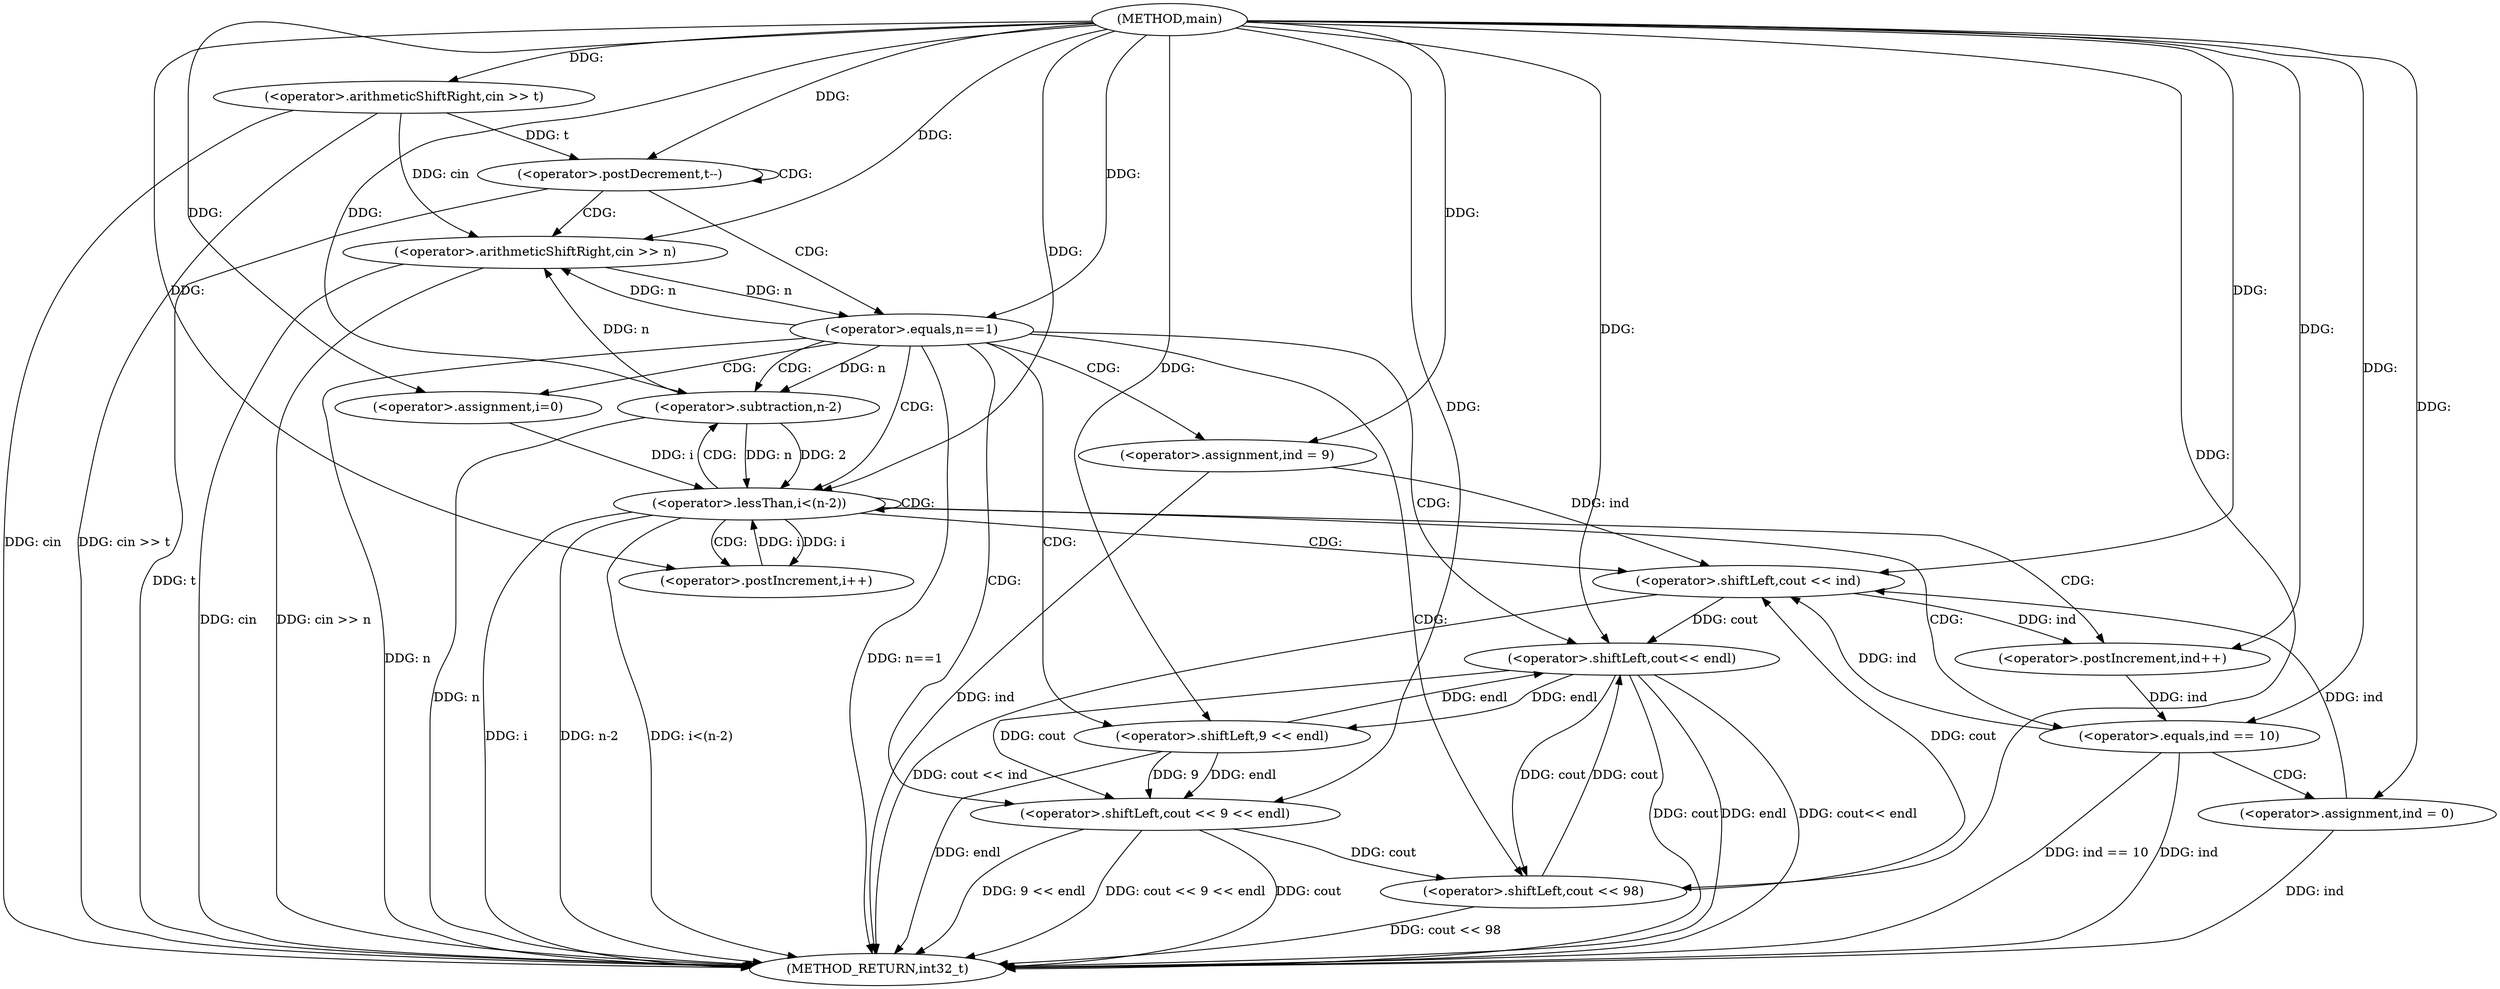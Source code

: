 digraph "main" {  
"1000101" [label = "(METHOD,main)" ]
"1000161" [label = "(METHOD_RETURN,int32_t)" ]
"1000104" [label = "(<operator>.arithmeticShiftRight,cin >> t)" ]
"1000108" [label = "(<operator>.postDecrement,t--)" ]
"1000112" [label = "(<operator>.arithmeticShiftRight,cin >> n)" ]
"1000116" [label = "(<operator>.equals,n==1)" ]
"1000119" [label = "(<operator>.shiftLeft,cout << 9 << endl)" ]
"1000121" [label = "(<operator>.shiftLeft,9 << endl)" ]
"1000126" [label = "(<operator>.shiftLeft,cout << 98)" ]
"1000130" [label = "(<operator>.assignment,ind = 9)" ]
"1000158" [label = "(<operator>.shiftLeft,cout<< endl)" ]
"1000135" [label = "(<operator>.assignment,i=0)" ]
"1000138" [label = "(<operator>.lessThan,i<(n-2))" ]
"1000143" [label = "(<operator>.postIncrement,i++)" ]
"1000146" [label = "(<operator>.shiftLeft,cout << ind)" ]
"1000149" [label = "(<operator>.postIncrement,ind++)" ]
"1000140" [label = "(<operator>.subtraction,n-2)" ]
"1000152" [label = "(<operator>.equals,ind == 10)" ]
"1000155" [label = "(<operator>.assignment,ind = 0)" ]
  "1000104" -> "1000161"  [ label = "DDG: cin"] 
  "1000104" -> "1000161"  [ label = "DDG: cin >> t"] 
  "1000108" -> "1000161"  [ label = "DDG: t"] 
  "1000112" -> "1000161"  [ label = "DDG: cin"] 
  "1000112" -> "1000161"  [ label = "DDG: cin >> n"] 
  "1000116" -> "1000161"  [ label = "DDG: n"] 
  "1000116" -> "1000161"  [ label = "DDG: n==1"] 
  "1000126" -> "1000161"  [ label = "DDG: cout << 98"] 
  "1000130" -> "1000161"  [ label = "DDG: ind"] 
  "1000138" -> "1000161"  [ label = "DDG: i"] 
  "1000140" -> "1000161"  [ label = "DDG: n"] 
  "1000138" -> "1000161"  [ label = "DDG: n-2"] 
  "1000138" -> "1000161"  [ label = "DDG: i<(n-2)"] 
  "1000158" -> "1000161"  [ label = "DDG: cout"] 
  "1000158" -> "1000161"  [ label = "DDG: endl"] 
  "1000158" -> "1000161"  [ label = "DDG: cout<< endl"] 
  "1000146" -> "1000161"  [ label = "DDG: cout << ind"] 
  "1000152" -> "1000161"  [ label = "DDG: ind"] 
  "1000152" -> "1000161"  [ label = "DDG: ind == 10"] 
  "1000155" -> "1000161"  [ label = "DDG: ind"] 
  "1000119" -> "1000161"  [ label = "DDG: cout"] 
  "1000121" -> "1000161"  [ label = "DDG: endl"] 
  "1000119" -> "1000161"  [ label = "DDG: 9 << endl"] 
  "1000119" -> "1000161"  [ label = "DDG: cout << 9 << endl"] 
  "1000101" -> "1000104"  [ label = "DDG: "] 
  "1000104" -> "1000108"  [ label = "DDG: t"] 
  "1000101" -> "1000108"  [ label = "DDG: "] 
  "1000104" -> "1000112"  [ label = "DDG: cin"] 
  "1000101" -> "1000112"  [ label = "DDG: "] 
  "1000116" -> "1000112"  [ label = "DDG: n"] 
  "1000140" -> "1000112"  [ label = "DDG: n"] 
  "1000112" -> "1000116"  [ label = "DDG: n"] 
  "1000101" -> "1000116"  [ label = "DDG: "] 
  "1000158" -> "1000119"  [ label = "DDG: cout"] 
  "1000101" -> "1000119"  [ label = "DDG: "] 
  "1000121" -> "1000119"  [ label = "DDG: endl"] 
  "1000121" -> "1000119"  [ label = "DDG: 9"] 
  "1000101" -> "1000121"  [ label = "DDG: "] 
  "1000158" -> "1000121"  [ label = "DDG: endl"] 
  "1000101" -> "1000130"  [ label = "DDG: "] 
  "1000158" -> "1000126"  [ label = "DDG: cout"] 
  "1000119" -> "1000126"  [ label = "DDG: cout"] 
  "1000101" -> "1000126"  [ label = "DDG: "] 
  "1000101" -> "1000135"  [ label = "DDG: "] 
  "1000126" -> "1000158"  [ label = "DDG: cout"] 
  "1000146" -> "1000158"  [ label = "DDG: cout"] 
  "1000101" -> "1000158"  [ label = "DDG: "] 
  "1000121" -> "1000158"  [ label = "DDG: endl"] 
  "1000135" -> "1000138"  [ label = "DDG: i"] 
  "1000143" -> "1000138"  [ label = "DDG: i"] 
  "1000101" -> "1000138"  [ label = "DDG: "] 
  "1000140" -> "1000138"  [ label = "DDG: 2"] 
  "1000140" -> "1000138"  [ label = "DDG: n"] 
  "1000138" -> "1000143"  [ label = "DDG: i"] 
  "1000101" -> "1000143"  [ label = "DDG: "] 
  "1000116" -> "1000140"  [ label = "DDG: n"] 
  "1000101" -> "1000140"  [ label = "DDG: "] 
  "1000126" -> "1000146"  [ label = "DDG: cout"] 
  "1000101" -> "1000146"  [ label = "DDG: "] 
  "1000130" -> "1000146"  [ label = "DDG: ind"] 
  "1000152" -> "1000146"  [ label = "DDG: ind"] 
  "1000155" -> "1000146"  [ label = "DDG: ind"] 
  "1000146" -> "1000149"  [ label = "DDG: ind"] 
  "1000101" -> "1000149"  [ label = "DDG: "] 
  "1000101" -> "1000155"  [ label = "DDG: "] 
  "1000149" -> "1000152"  [ label = "DDG: ind"] 
  "1000101" -> "1000152"  [ label = "DDG: "] 
  "1000108" -> "1000112"  [ label = "CDG: "] 
  "1000108" -> "1000116"  [ label = "CDG: "] 
  "1000108" -> "1000108"  [ label = "CDG: "] 
  "1000116" -> "1000121"  [ label = "CDG: "] 
  "1000116" -> "1000158"  [ label = "CDG: "] 
  "1000116" -> "1000126"  [ label = "CDG: "] 
  "1000116" -> "1000119"  [ label = "CDG: "] 
  "1000116" -> "1000130"  [ label = "CDG: "] 
  "1000116" -> "1000135"  [ label = "CDG: "] 
  "1000116" -> "1000140"  [ label = "CDG: "] 
  "1000116" -> "1000138"  [ label = "CDG: "] 
  "1000138" -> "1000143"  [ label = "CDG: "] 
  "1000138" -> "1000152"  [ label = "CDG: "] 
  "1000138" -> "1000146"  [ label = "CDG: "] 
  "1000138" -> "1000149"  [ label = "CDG: "] 
  "1000138" -> "1000140"  [ label = "CDG: "] 
  "1000138" -> "1000138"  [ label = "CDG: "] 
  "1000152" -> "1000155"  [ label = "CDG: "] 
}
